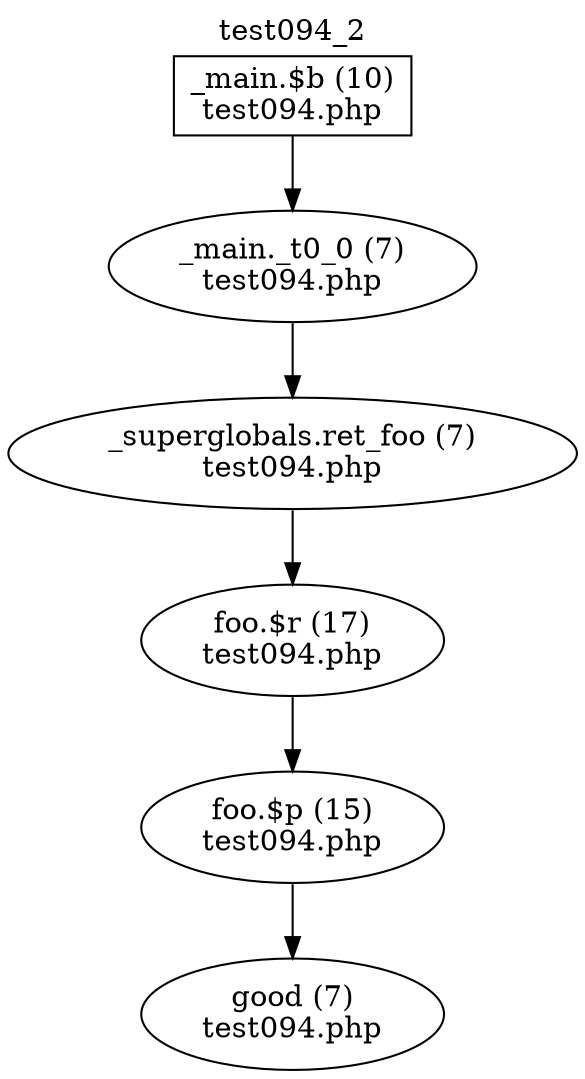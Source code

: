 digraph cfg {
  label="test094_2";
  labelloc=t;
  n1 [shape=box, label="_main.$b (10)\ntest094.php"];
  n2 [shape=ellipse, label="_main._t0_0 (7)\ntest094.php"];
  n3 [shape=ellipse, label="_superglobals.ret_foo (7)\ntest094.php"];
  n4 [shape=ellipse, label="foo.$r (17)\ntest094.php"];
  n5 [shape=ellipse, label="foo.$p (15)\ntest094.php"];
  n6 [shape=ellipse, label="good (7)\ntest094.php"];
  n1 -> n2;
  n2 -> n3;
  n3 -> n4;
  n4 -> n5;
  n5 -> n6;
}
